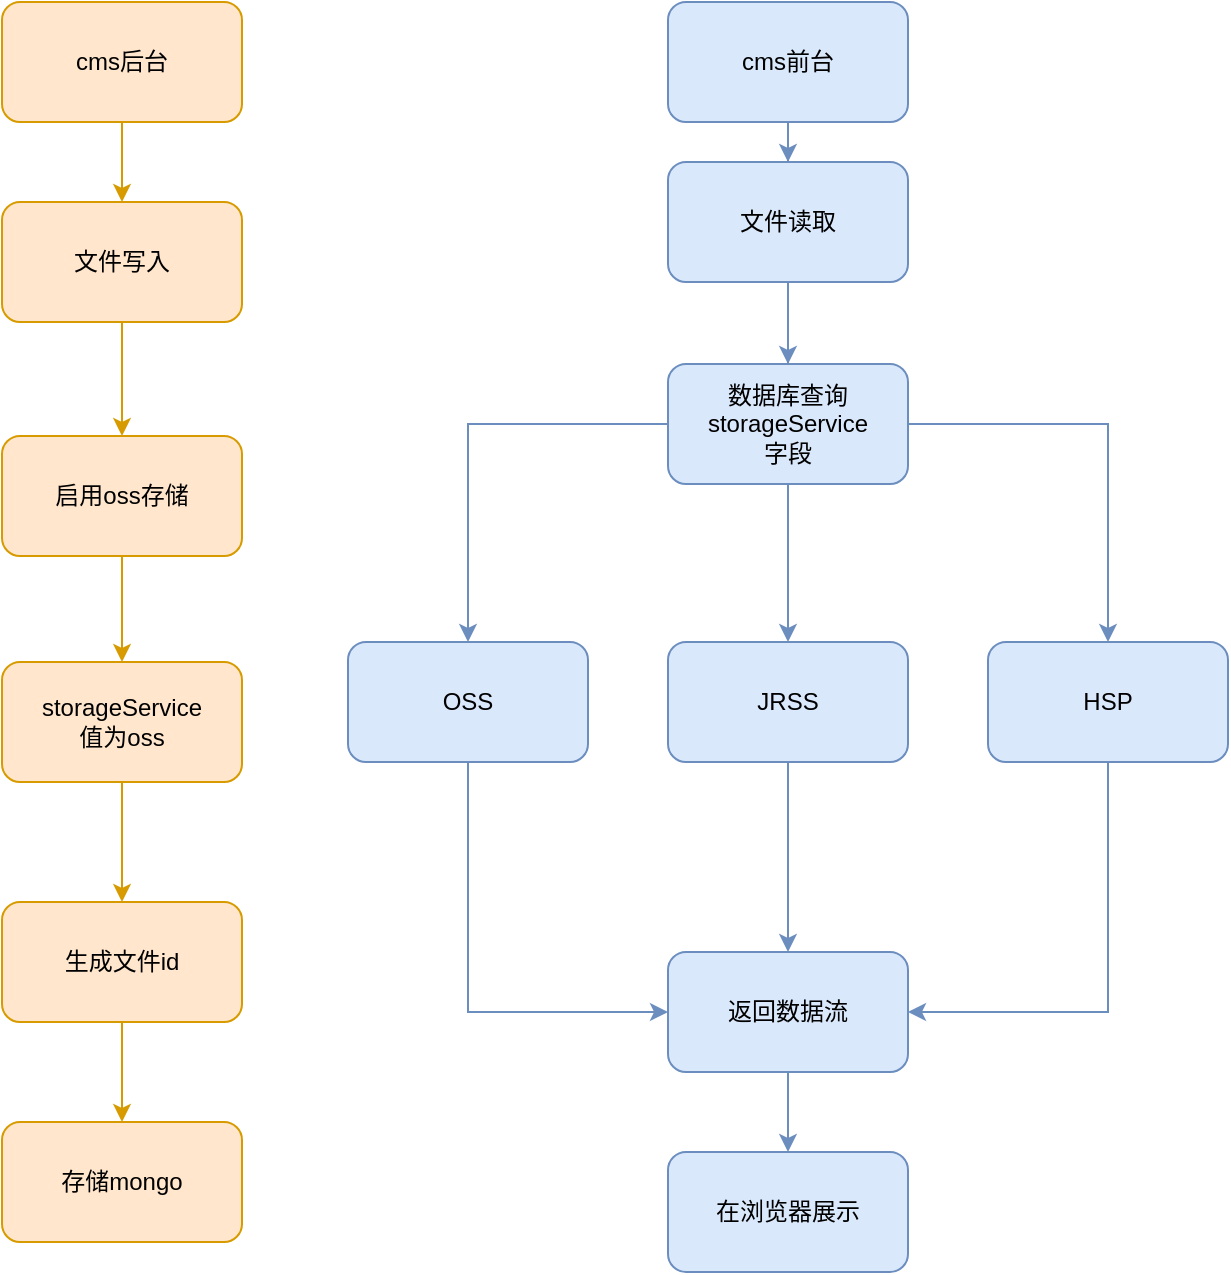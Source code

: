 <mxfile version="20.4.1" type="github">
  <diagram id="kbSdvPudLcJXdEKSjWj3" name="第 1 页">
    <mxGraphModel dx="1178" dy="769" grid="1" gridSize="10" guides="1" tooltips="1" connect="1" arrows="1" fold="1" page="1" pageScale="1" pageWidth="827" pageHeight="1169" math="0" shadow="0">
      <root>
        <mxCell id="0" />
        <mxCell id="1" parent="0" />
        <mxCell id="FoAXJZJZyae9qx9strcY-3" value="" style="edgeStyle=orthogonalEdgeStyle;rounded=0;orthogonalLoop=1;jettySize=auto;html=1;fillColor=#ffe6cc;strokeColor=#d79b00;" parent="1" source="FoAXJZJZyae9qx9strcY-1" target="FoAXJZJZyae9qx9strcY-2" edge="1">
          <mxGeometry relative="1" as="geometry" />
        </mxCell>
        <mxCell id="FoAXJZJZyae9qx9strcY-1" value="cms后台" style="rounded=1;whiteSpace=wrap;html=1;fillColor=#ffe6cc;strokeColor=#d79b00;" parent="1" vertex="1">
          <mxGeometry x="117" y="50" width="120" height="60" as="geometry" />
        </mxCell>
        <mxCell id="FoAXJZJZyae9qx9strcY-5" value="" style="edgeStyle=orthogonalEdgeStyle;rounded=0;orthogonalLoop=1;jettySize=auto;html=1;fillColor=#ffe6cc;strokeColor=#d79b00;" parent="1" source="FoAXJZJZyae9qx9strcY-2" target="FoAXJZJZyae9qx9strcY-4" edge="1">
          <mxGeometry relative="1" as="geometry" />
        </mxCell>
        <mxCell id="FoAXJZJZyae9qx9strcY-2" value="文件写入" style="whiteSpace=wrap;html=1;rounded=1;fillColor=#ffe6cc;strokeColor=#d79b00;" parent="1" vertex="1">
          <mxGeometry x="117" y="150" width="120" height="60" as="geometry" />
        </mxCell>
        <mxCell id="FoAXJZJZyae9qx9strcY-40" value="" style="edgeStyle=orthogonalEdgeStyle;rounded=0;orthogonalLoop=1;jettySize=auto;html=1;fillColor=#ffe6cc;strokeColor=#d79b00;" parent="1" source="FoAXJZJZyae9qx9strcY-4" target="FoAXJZJZyae9qx9strcY-39" edge="1">
          <mxGeometry relative="1" as="geometry" />
        </mxCell>
        <mxCell id="FoAXJZJZyae9qx9strcY-4" value="启用oss存储" style="whiteSpace=wrap;html=1;rounded=1;fillColor=#ffe6cc;strokeColor=#d79b00;" parent="1" vertex="1">
          <mxGeometry x="117" y="267" width="120" height="60" as="geometry" />
        </mxCell>
        <mxCell id="FoAXJZJZyae9qx9strcY-10" value="" style="edgeStyle=orthogonalEdgeStyle;rounded=0;orthogonalLoop=1;jettySize=auto;html=1;fillColor=#dae8fc;strokeColor=#6c8ebf;" parent="1" source="FoAXJZJZyae9qx9strcY-8" target="FoAXJZJZyae9qx9strcY-9" edge="1">
          <mxGeometry relative="1" as="geometry" />
        </mxCell>
        <mxCell id="FoAXJZJZyae9qx9strcY-8" value="cms前台" style="rounded=1;whiteSpace=wrap;html=1;fillColor=#dae8fc;strokeColor=#6c8ebf;" parent="1" vertex="1">
          <mxGeometry x="450" y="50" width="120" height="60" as="geometry" />
        </mxCell>
        <mxCell id="FoAXJZJZyae9qx9strcY-12" value="" style="edgeStyle=orthogonalEdgeStyle;rounded=0;orthogonalLoop=1;jettySize=auto;html=1;fillColor=#dae8fc;strokeColor=#6c8ebf;startArrow=none;" parent="1" source="FoAXJZJZyae9qx9strcY-36" target="FoAXJZJZyae9qx9strcY-11" edge="1">
          <mxGeometry relative="1" as="geometry" />
        </mxCell>
        <mxCell id="FoAXJZJZyae9qx9strcY-37" value="" style="edgeStyle=orthogonalEdgeStyle;rounded=0;orthogonalLoop=1;jettySize=auto;html=1;fillColor=#dae8fc;strokeColor=#6c8ebf;" parent="1" source="FoAXJZJZyae9qx9strcY-9" target="FoAXJZJZyae9qx9strcY-36" edge="1">
          <mxGeometry relative="1" as="geometry" />
        </mxCell>
        <mxCell id="FoAXJZJZyae9qx9strcY-9" value="文件读取" style="rounded=1;whiteSpace=wrap;html=1;fillColor=#dae8fc;strokeColor=#6c8ebf;" parent="1" vertex="1">
          <mxGeometry x="450" y="130" width="120" height="60" as="geometry" />
        </mxCell>
        <mxCell id="tBiG_TGfqT5cRCIjuWkr-3" style="edgeStyle=orthogonalEdgeStyle;rounded=0;orthogonalLoop=1;jettySize=auto;html=1;exitX=0.5;exitY=1;exitDx=0;exitDy=0;entryX=0;entryY=0.5;entryDx=0;entryDy=0;fillColor=#dae8fc;strokeColor=#6c8ebf;" edge="1" parent="1" source="FoAXJZJZyae9qx9strcY-11" target="FoAXJZJZyae9qx9strcY-13">
          <mxGeometry relative="1" as="geometry" />
        </mxCell>
        <mxCell id="FoAXJZJZyae9qx9strcY-11" value="OSS" style="rounded=1;whiteSpace=wrap;html=1;fillColor=#dae8fc;strokeColor=#6c8ebf;" parent="1" vertex="1">
          <mxGeometry x="290" y="370" width="120" height="60" as="geometry" />
        </mxCell>
        <mxCell id="FoAXJZJZyae9qx9strcY-21" value="" style="edgeStyle=orthogonalEdgeStyle;rounded=0;orthogonalLoop=1;jettySize=auto;html=1;fillColor=#dae8fc;strokeColor=#6c8ebf;" parent="1" source="FoAXJZJZyae9qx9strcY-13" target="FoAXJZJZyae9qx9strcY-20" edge="1">
          <mxGeometry relative="1" as="geometry" />
        </mxCell>
        <mxCell id="FoAXJZJZyae9qx9strcY-13" value="返回数据流" style="rounded=1;whiteSpace=wrap;html=1;fillColor=#dae8fc;strokeColor=#6c8ebf;" parent="1" vertex="1">
          <mxGeometry x="450" y="525" width="120" height="60" as="geometry" />
        </mxCell>
        <mxCell id="FoAXJZJZyae9qx9strcY-18" style="edgeStyle=orthogonalEdgeStyle;rounded=0;orthogonalLoop=1;jettySize=auto;html=1;exitX=0.5;exitY=1;exitDx=0;exitDy=0;entryX=0.5;entryY=0;entryDx=0;entryDy=0;fillColor=#dae8fc;strokeColor=#6c8ebf;" parent="1" source="FoAXJZJZyae9qx9strcY-16" target="FoAXJZJZyae9qx9strcY-13" edge="1">
          <mxGeometry relative="1" as="geometry" />
        </mxCell>
        <mxCell id="FoAXJZJZyae9qx9strcY-16" value="JRSS" style="rounded=1;whiteSpace=wrap;html=1;fillColor=#dae8fc;strokeColor=#6c8ebf;" parent="1" vertex="1">
          <mxGeometry x="450" y="370" width="120" height="60" as="geometry" />
        </mxCell>
        <mxCell id="FoAXJZJZyae9qx9strcY-20" value="在浏览器展示" style="rounded=1;whiteSpace=wrap;html=1;fillColor=#dae8fc;strokeColor=#6c8ebf;" parent="1" vertex="1">
          <mxGeometry x="450" y="625" width="120" height="60" as="geometry" />
        </mxCell>
        <mxCell id="FoAXJZJZyae9qx9strcY-32" value="" style="edgeStyle=orthogonalEdgeStyle;rounded=0;orthogonalLoop=1;jettySize=auto;html=1;fillColor=#ffe6cc;strokeColor=#d79b00;" parent="1" source="FoAXJZJZyae9qx9strcY-22" target="FoAXJZJZyae9qx9strcY-31" edge="1">
          <mxGeometry relative="1" as="geometry" />
        </mxCell>
        <mxCell id="FoAXJZJZyae9qx9strcY-22" value="生成文件id" style="whiteSpace=wrap;html=1;rounded=1;fillColor=#ffe6cc;strokeColor=#d79b00;" parent="1" vertex="1">
          <mxGeometry x="117" y="500" width="120" height="60" as="geometry" />
        </mxCell>
        <mxCell id="FoAXJZJZyae9qx9strcY-27" style="edgeStyle=orthogonalEdgeStyle;rounded=0;orthogonalLoop=1;jettySize=auto;html=1;exitX=0.5;exitY=1;exitDx=0;exitDy=0;entryX=1;entryY=0.5;entryDx=0;entryDy=0;fillColor=#dae8fc;strokeColor=#6c8ebf;" parent="1" source="FoAXJZJZyae9qx9strcY-24" target="FoAXJZJZyae9qx9strcY-13" edge="1">
          <mxGeometry relative="1" as="geometry" />
        </mxCell>
        <mxCell id="FoAXJZJZyae9qx9strcY-24" value="HSP" style="rounded=1;whiteSpace=wrap;html=1;fillColor=#dae8fc;strokeColor=#6c8ebf;" parent="1" vertex="1">
          <mxGeometry x="610" y="370" width="120" height="60" as="geometry" />
        </mxCell>
        <mxCell id="FoAXJZJZyae9qx9strcY-31" value="存储mongo" style="whiteSpace=wrap;html=1;rounded=1;fillColor=#ffe6cc;strokeColor=#d79b00;" parent="1" vertex="1">
          <mxGeometry x="117" y="610" width="120" height="60" as="geometry" />
        </mxCell>
        <mxCell id="tBiG_TGfqT5cRCIjuWkr-1" style="edgeStyle=orthogonalEdgeStyle;rounded=0;orthogonalLoop=1;jettySize=auto;html=1;exitX=0.5;exitY=1;exitDx=0;exitDy=0;fillColor=#dae8fc;strokeColor=#6c8ebf;" edge="1" parent="1" source="FoAXJZJZyae9qx9strcY-36" target="FoAXJZJZyae9qx9strcY-16">
          <mxGeometry relative="1" as="geometry" />
        </mxCell>
        <mxCell id="tBiG_TGfqT5cRCIjuWkr-4" style="edgeStyle=orthogonalEdgeStyle;rounded=0;orthogonalLoop=1;jettySize=auto;html=1;exitX=1;exitY=0.5;exitDx=0;exitDy=0;entryX=0.5;entryY=0;entryDx=0;entryDy=0;fillColor=#dae8fc;strokeColor=#6c8ebf;" edge="1" parent="1" source="FoAXJZJZyae9qx9strcY-36" target="FoAXJZJZyae9qx9strcY-24">
          <mxGeometry relative="1" as="geometry" />
        </mxCell>
        <mxCell id="FoAXJZJZyae9qx9strcY-36" value="数据库查询&lt;br&gt;storageService&lt;br&gt;字段" style="rounded=1;whiteSpace=wrap;html=1;fillColor=#dae8fc;strokeColor=#6c8ebf;" parent="1" vertex="1">
          <mxGeometry x="450" y="231" width="120" height="60" as="geometry" />
        </mxCell>
        <mxCell id="FoAXJZJZyae9qx9strcY-38" value="" style="edgeStyle=orthogonalEdgeStyle;rounded=0;orthogonalLoop=1;jettySize=auto;html=1;fillColor=#dae8fc;strokeColor=#6c8ebf;endArrow=none;" parent="1" source="FoAXJZJZyae9qx9strcY-9" target="FoAXJZJZyae9qx9strcY-36" edge="1">
          <mxGeometry relative="1" as="geometry">
            <mxPoint x="510" y="190" as="sourcePoint" />
            <mxPoint x="510" y="334" as="targetPoint" />
          </mxGeometry>
        </mxCell>
        <mxCell id="FoAXJZJZyae9qx9strcY-45" style="edgeStyle=orthogonalEdgeStyle;rounded=0;orthogonalLoop=1;jettySize=auto;html=1;exitX=0.5;exitY=1;exitDx=0;exitDy=0;entryX=0.5;entryY=0;entryDx=0;entryDy=0;fillColor=#ffe6cc;strokeColor=#d79b00;" parent="1" source="FoAXJZJZyae9qx9strcY-39" target="FoAXJZJZyae9qx9strcY-22" edge="1">
          <mxGeometry relative="1" as="geometry" />
        </mxCell>
        <mxCell id="FoAXJZJZyae9qx9strcY-39" value="storageService&lt;br&gt;值为oss" style="whiteSpace=wrap;html=1;rounded=1;fillColor=#ffe6cc;strokeColor=#d79b00;" parent="1" vertex="1">
          <mxGeometry x="117" y="380" width="120" height="60" as="geometry" />
        </mxCell>
      </root>
    </mxGraphModel>
  </diagram>
</mxfile>
